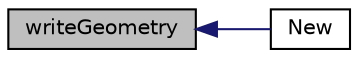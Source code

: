 digraph "writeGeometry"
{
  bgcolor="transparent";
  edge [fontname="Helvetica",fontsize="10",labelfontname="Helvetica",labelfontsize="10"];
  node [fontname="Helvetica",fontsize="10",shape=record];
  rankdir="LR";
  Node535 [label="writeGeometry",height=0.2,width=0.4,color="black", fillcolor="grey75", style="filled", fontcolor="black"];
  Node535 -> Node536 [dir="back",color="midnightblue",fontsize="10",style="solid",fontname="Helvetica"];
  Node536 [label="New",height=0.2,width=0.4,color="black",URL="$a22053.html#a8b6e4a82a2008cba506a44ff28065e3d",tooltip="Reconstruct part characteristics on freestore from Istream. "];
}
